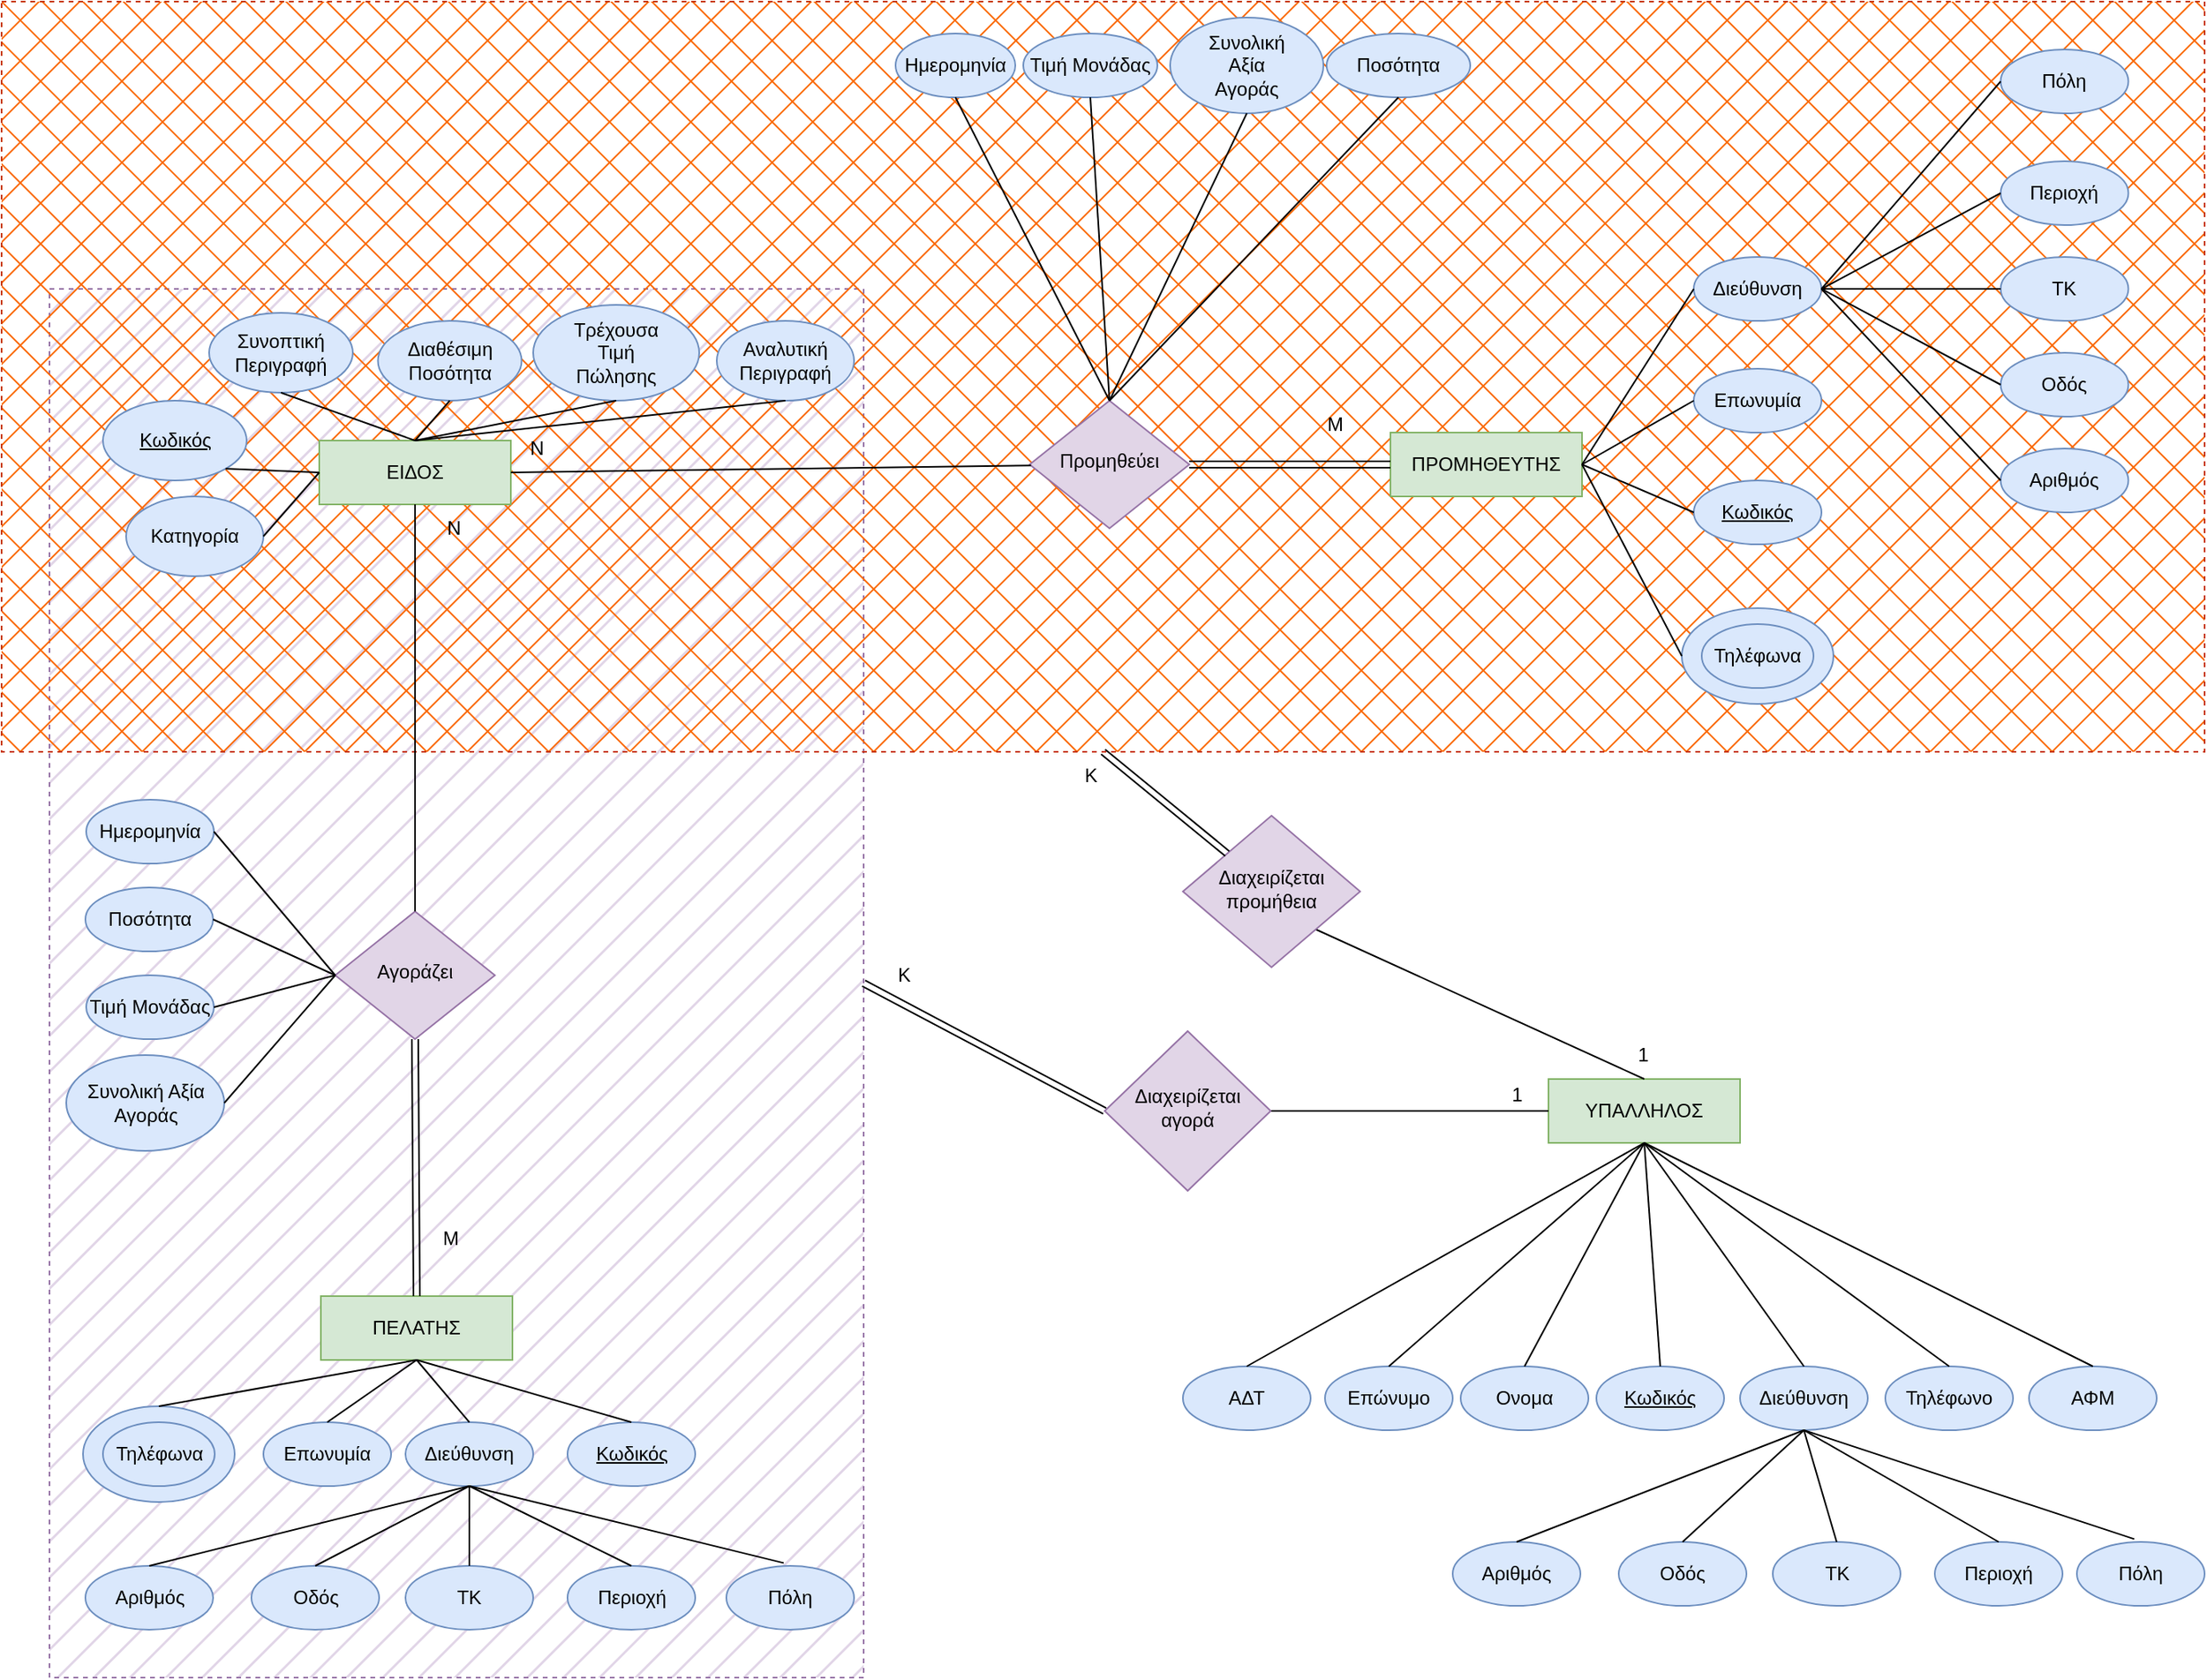 <mxfile version="20.7.4" type="github">
  <diagram id="C5RBs43oDa-KdzZeNtuy" name="Page-1">
    <mxGraphModel dx="2098" dy="2059" grid="1" gridSize="10" guides="1" tooltips="1" connect="1" arrows="1" fold="1" page="1" pageScale="1" pageWidth="827" pageHeight="1169" math="0" shadow="0">
      <root>
        <mxCell id="WIyWlLk6GJQsqaUBKTNV-0" />
        <mxCell id="WIyWlLk6GJQsqaUBKTNV-1" parent="WIyWlLk6GJQsqaUBKTNV-0" />
        <mxCell id="r_JtfPT0x_Oz8yLnyJCr-7" value="" style="rounded=0;whiteSpace=wrap;html=1;dashed=1;fillStyle=hatch;fillColor=#e1d5e7;strokeColor=#9673a6;" vertex="1" parent="WIyWlLk6GJQsqaUBKTNV-1">
          <mxGeometry x="-300" y="-90" width="510" height="870" as="geometry" />
        </mxCell>
        <mxCell id="r_JtfPT0x_Oz8yLnyJCr-0" value="" style="rounded=0;whiteSpace=wrap;html=1;dashed=1;fillColor=#fa6800;strokeColor=#C73500;fillStyle=cross-hatch;fontColor=#000000;" vertex="1" parent="WIyWlLk6GJQsqaUBKTNV-1">
          <mxGeometry x="-330" y="-270" width="1380" height="470" as="geometry" />
        </mxCell>
        <mxCell id="WIyWlLk6GJQsqaUBKTNV-3" value="ΕΙΔΟΣ" style="rounded=0;whiteSpace=wrap;html=1;fontSize=12;glass=0;strokeWidth=1;shadow=0;fillColor=#d5e8d4;strokeColor=#82b366;" parent="WIyWlLk6GJQsqaUBKTNV-1" vertex="1">
          <mxGeometry x="-131" y="5" width="120" height="40" as="geometry" />
        </mxCell>
        <mxCell id="EW7ZDSgedZpqApuQQV04-0" value="&lt;div&gt;ΠΡΟΜΗΘΕΥΤΗΣ&lt;/div&gt;" style="rounded=0;whiteSpace=wrap;html=1;fontSize=12;glass=0;strokeWidth=1;shadow=0;fillColor=#d5e8d4;strokeColor=#82b366;" parent="WIyWlLk6GJQsqaUBKTNV-1" vertex="1">
          <mxGeometry x="540" width="120" height="40" as="geometry" />
        </mxCell>
        <mxCell id="EW7ZDSgedZpqApuQQV04-1" value="&lt;div&gt;ΠΕΛΑΤΗΣ&lt;/div&gt;" style="rounded=0;whiteSpace=wrap;html=1;fontSize=12;glass=0;strokeWidth=1;shadow=0;fillColor=#d5e8d4;strokeColor=#82b366;" parent="WIyWlLk6GJQsqaUBKTNV-1" vertex="1">
          <mxGeometry x="-130" y="541" width="120" height="40" as="geometry" />
        </mxCell>
        <mxCell id="EW7ZDSgedZpqApuQQV04-2" value="&lt;div&gt;ΥΠΑΛΛΗΛΟΣ&lt;/div&gt;" style="rounded=0;whiteSpace=wrap;html=1;fontSize=12;glass=0;strokeWidth=1;shadow=0;fillColor=#d5e8d4;strokeColor=#82b366;" parent="WIyWlLk6GJQsqaUBKTNV-1" vertex="1">
          <mxGeometry x="639" y="405" width="120" height="40" as="geometry" />
        </mxCell>
        <mxCell id="EW7ZDSgedZpqApuQQV04-3" value="Προμηθεύει" style="rhombus;whiteSpace=wrap;html=1;shadow=0;fontFamily=Helvetica;fontSize=12;align=center;strokeWidth=1;spacing=6;spacingTop=-4;fillColor=#e1d5e7;strokeColor=#9673a6;" parent="WIyWlLk6GJQsqaUBKTNV-1" vertex="1">
          <mxGeometry x="314" y="-20" width="100" height="80" as="geometry" />
        </mxCell>
        <mxCell id="EW7ZDSgedZpqApuQQV04-4" value="" style="endArrow=none;html=1;rounded=0;exitX=1;exitY=0.5;exitDx=0;exitDy=0;" parent="WIyWlLk6GJQsqaUBKTNV-1" source="WIyWlLk6GJQsqaUBKTNV-3" target="EW7ZDSgedZpqApuQQV04-3" edge="1">
          <mxGeometry width="50" height="50" relative="1" as="geometry">
            <mxPoint x="384" y="300" as="sourcePoint" />
            <mxPoint x="434" y="250" as="targetPoint" />
          </mxGeometry>
        </mxCell>
        <mxCell id="EW7ZDSgedZpqApuQQV04-5" value="" style="endArrow=none;html=1;rounded=0;exitX=1;exitY=0.5;exitDx=0;exitDy=0;entryX=0;entryY=0.5;entryDx=0;entryDy=0;shape=link;" parent="WIyWlLk6GJQsqaUBKTNV-1" source="EW7ZDSgedZpqApuQQV04-3" target="EW7ZDSgedZpqApuQQV04-0" edge="1">
          <mxGeometry width="50" height="50" relative="1" as="geometry">
            <mxPoint x="464" y="19.5" as="sourcePoint" />
            <mxPoint x="554" y="19.5" as="targetPoint" />
          </mxGeometry>
        </mxCell>
        <mxCell id="EW7ZDSgedZpqApuQQV04-6" value="&lt;div&gt;Διαθέσιμη &lt;br&gt;&lt;/div&gt;&lt;div&gt;Ποσότητα&lt;/div&gt;" style="ellipse;whiteSpace=wrap;html=1;fillColor=#dae8fc;strokeColor=#6c8ebf;" parent="WIyWlLk6GJQsqaUBKTNV-1" vertex="1">
          <mxGeometry x="-94.25" y="-70" width="90" height="50" as="geometry" />
        </mxCell>
        <mxCell id="EW7ZDSgedZpqApuQQV04-7" value="&lt;div&gt;Αναλυτική&lt;/div&gt;&lt;div&gt;Περιγραφή&lt;/div&gt;" style="ellipse;whiteSpace=wrap;html=1;fillColor=#dae8fc;strokeColor=#6c8ebf;" parent="WIyWlLk6GJQsqaUBKTNV-1" vertex="1">
          <mxGeometry x="118" y="-70" width="86" height="50" as="geometry" />
        </mxCell>
        <mxCell id="EW7ZDSgedZpqApuQQV04-8" value="&lt;div&gt;Συνοπτική&lt;/div&gt;&lt;div&gt;Περιγραφή&lt;/div&gt;" style="ellipse;whiteSpace=wrap;html=1;fillColor=#dae8fc;strokeColor=#6c8ebf;" parent="WIyWlLk6GJQsqaUBKTNV-1" vertex="1">
          <mxGeometry x="-200" y="-75" width="90" height="50" as="geometry" />
        </mxCell>
        <mxCell id="EW7ZDSgedZpqApuQQV04-9" value="&lt;u&gt;Κωδικός&lt;/u&gt;" style="ellipse;whiteSpace=wrap;html=1;fillColor=#dae8fc;strokeColor=#6c8ebf;" parent="WIyWlLk6GJQsqaUBKTNV-1" vertex="1">
          <mxGeometry x="-266.5" y="-20" width="90" height="50" as="geometry" />
        </mxCell>
        <mxCell id="EW7ZDSgedZpqApuQQV04-10" value="&lt;div&gt;Κατηγορία&lt;/div&gt;" style="ellipse;whiteSpace=wrap;html=1;fillColor=#dae8fc;strokeColor=#6c8ebf;" parent="WIyWlLk6GJQsqaUBKTNV-1" vertex="1">
          <mxGeometry x="-252" y="40" width="86" height="50" as="geometry" />
        </mxCell>
        <mxCell id="EW7ZDSgedZpqApuQQV04-11" value="&lt;div&gt;Τρέχουσα&lt;/div&gt;&lt;div&gt;Τιμή&lt;/div&gt;&lt;div&gt;Πώλησης&lt;/div&gt;" style="ellipse;whiteSpace=wrap;html=1;fillColor=#dae8fc;strokeColor=#6c8ebf;" parent="WIyWlLk6GJQsqaUBKTNV-1" vertex="1">
          <mxGeometry x="3" y="-80" width="104" height="60" as="geometry" />
        </mxCell>
        <mxCell id="EW7ZDSgedZpqApuQQV04-13" value="" style="endArrow=none;html=1;rounded=0;exitX=1;exitY=0.5;exitDx=0;exitDy=0;entryX=0;entryY=0.5;entryDx=0;entryDy=0;" parent="WIyWlLk6GJQsqaUBKTNV-1" source="EW7ZDSgedZpqApuQQV04-10" target="WIyWlLk6GJQsqaUBKTNV-3" edge="1">
          <mxGeometry width="50" height="50" relative="1" as="geometry">
            <mxPoint x="25" y="145" as="sourcePoint" />
            <mxPoint x="75" y="95" as="targetPoint" />
          </mxGeometry>
        </mxCell>
        <mxCell id="EW7ZDSgedZpqApuQQV04-14" value="" style="endArrow=none;html=1;rounded=0;exitX=1;exitY=1;exitDx=0;exitDy=0;entryX=0;entryY=0.5;entryDx=0;entryDy=0;" parent="WIyWlLk6GJQsqaUBKTNV-1" source="EW7ZDSgedZpqApuQQV04-9" target="WIyWlLk6GJQsqaUBKTNV-3" edge="1">
          <mxGeometry width="50" height="50" relative="1" as="geometry">
            <mxPoint x="-222" y="145" as="sourcePoint" />
            <mxPoint x="-121" y="35" as="targetPoint" />
          </mxGeometry>
        </mxCell>
        <mxCell id="EW7ZDSgedZpqApuQQV04-15" value="" style="endArrow=none;html=1;rounded=0;exitX=0.5;exitY=1;exitDx=0;exitDy=0;entryX=0.5;entryY=0;entryDx=0;entryDy=0;" parent="WIyWlLk6GJQsqaUBKTNV-1" source="EW7ZDSgedZpqApuQQV04-8" target="WIyWlLk6GJQsqaUBKTNV-3" edge="1">
          <mxGeometry width="50" height="50" relative="1" as="geometry">
            <mxPoint x="-236.53" y="92.15" as="sourcePoint" />
            <mxPoint x="-135" y="25" as="targetPoint" />
          </mxGeometry>
        </mxCell>
        <mxCell id="EW7ZDSgedZpqApuQQV04-16" value="" style="endArrow=none;html=1;rounded=0;exitX=0.5;exitY=1;exitDx=0;exitDy=0;entryX=0.5;entryY=0;entryDx=0;entryDy=0;" parent="WIyWlLk6GJQsqaUBKTNV-1" source="EW7ZDSgedZpqApuQQV04-6" target="WIyWlLk6GJQsqaUBKTNV-3" edge="1">
          <mxGeometry width="50" height="50" relative="1" as="geometry">
            <mxPoint x="-226.53" y="102.15" as="sourcePoint" />
            <mxPoint x="-111" y="45" as="targetPoint" />
          </mxGeometry>
        </mxCell>
        <mxCell id="EW7ZDSgedZpqApuQQV04-17" value="" style="endArrow=none;html=1;rounded=0;exitX=0.5;exitY=1;exitDx=0;exitDy=0;entryX=0.5;entryY=0;entryDx=0;entryDy=0;" parent="WIyWlLk6GJQsqaUBKTNV-1" source="EW7ZDSgedZpqApuQQV04-11" target="WIyWlLk6GJQsqaUBKTNV-3" edge="1">
          <mxGeometry width="50" height="50" relative="1" as="geometry">
            <mxPoint x="-255" y="-80" as="sourcePoint" />
            <mxPoint x="-125" y="25" as="targetPoint" />
          </mxGeometry>
        </mxCell>
        <mxCell id="EW7ZDSgedZpqApuQQV04-20" value="" style="endArrow=none;html=1;rounded=0;exitX=0.5;exitY=1;exitDx=0;exitDy=0;entryX=0.5;entryY=0;entryDx=0;entryDy=0;" parent="WIyWlLk6GJQsqaUBKTNV-1" source="EW7ZDSgedZpqApuQQV04-7" target="WIyWlLk6GJQsqaUBKTNV-3" edge="1">
          <mxGeometry width="50" height="50" relative="1" as="geometry">
            <mxPoint x="-277.0" y="-235" as="sourcePoint" />
            <mxPoint x="-140.0" y="-55" as="targetPoint" />
          </mxGeometry>
        </mxCell>
        <mxCell id="EW7ZDSgedZpqApuQQV04-21" value="Ν" style="text;html=1;align=center;verticalAlign=middle;resizable=0;points=[];autosize=1;strokeColor=none;fillColor=none;" parent="WIyWlLk6GJQsqaUBKTNV-1" vertex="1">
          <mxGeometry x="-10" y="-5" width="30" height="30" as="geometry" />
        </mxCell>
        <mxCell id="EW7ZDSgedZpqApuQQV04-22" value="Μ" style="text;html=1;align=center;verticalAlign=middle;resizable=0;points=[];autosize=1;strokeColor=none;fillColor=none;" parent="WIyWlLk6GJQsqaUBKTNV-1" vertex="1">
          <mxGeometry x="490" y="-20" width="30" height="30" as="geometry" />
        </mxCell>
        <mxCell id="EW7ZDSgedZpqApuQQV04-23" value="Ημερομηνία" style="ellipse;whiteSpace=wrap;html=1;fillColor=#dae8fc;strokeColor=#6c8ebf;" parent="WIyWlLk6GJQsqaUBKTNV-1" vertex="1">
          <mxGeometry x="230" y="-250" width="75" height="40" as="geometry" />
        </mxCell>
        <mxCell id="EW7ZDSgedZpqApuQQV04-24" value="Τιμή Μονάδας" style="ellipse;whiteSpace=wrap;html=1;fillColor=#dae8fc;strokeColor=#6c8ebf;" parent="WIyWlLk6GJQsqaUBKTNV-1" vertex="1">
          <mxGeometry x="310" y="-250" width="84" height="40" as="geometry" />
        </mxCell>
        <mxCell id="EW7ZDSgedZpqApuQQV04-25" value="&lt;div&gt;Συνολική&lt;/div&gt;&lt;div&gt;Αξία&lt;/div&gt;&lt;div&gt;Αγοράς&lt;/div&gt;" style="ellipse;whiteSpace=wrap;html=1;fillColor=#dae8fc;strokeColor=#6c8ebf;" parent="WIyWlLk6GJQsqaUBKTNV-1" vertex="1">
          <mxGeometry x="402" y="-260" width="96" height="60" as="geometry" />
        </mxCell>
        <mxCell id="EW7ZDSgedZpqApuQQV04-26" value="&lt;div&gt;Ποσότητα&lt;/div&gt;" style="ellipse;whiteSpace=wrap;html=1;fillColor=#dae8fc;strokeColor=#6c8ebf;" parent="WIyWlLk6GJQsqaUBKTNV-1" vertex="1">
          <mxGeometry x="500" y="-250" width="90" height="40" as="geometry" />
        </mxCell>
        <mxCell id="EW7ZDSgedZpqApuQQV04-29" value="" style="endArrow=none;html=1;rounded=0;exitX=0.5;exitY=1;exitDx=0;exitDy=0;entryX=0.5;entryY=0;entryDx=0;entryDy=0;" parent="WIyWlLk6GJQsqaUBKTNV-1" source="EW7ZDSgedZpqApuQQV04-24" target="EW7ZDSgedZpqApuQQV04-3" edge="1">
          <mxGeometry width="50" height="50" relative="1" as="geometry">
            <mxPoint x="290" y="80" as="sourcePoint" />
            <mxPoint x="340" y="30" as="targetPoint" />
          </mxGeometry>
        </mxCell>
        <mxCell id="EW7ZDSgedZpqApuQQV04-31" value="" style="endArrow=none;html=1;rounded=0;exitX=0.5;exitY=1;exitDx=0;exitDy=0;entryX=0.5;entryY=0;entryDx=0;entryDy=0;" parent="WIyWlLk6GJQsqaUBKTNV-1" source="EW7ZDSgedZpqApuQQV04-23" target="EW7ZDSgedZpqApuQQV04-3" edge="1">
          <mxGeometry width="50" height="50" relative="1" as="geometry">
            <mxPoint x="290" y="80" as="sourcePoint" />
            <mxPoint x="340" y="30" as="targetPoint" />
          </mxGeometry>
        </mxCell>
        <mxCell id="EW7ZDSgedZpqApuQQV04-32" value="" style="endArrow=none;html=1;rounded=0;exitX=0.5;exitY=1;exitDx=0;exitDy=0;entryX=0.5;entryY=0;entryDx=0;entryDy=0;" parent="WIyWlLk6GJQsqaUBKTNV-1" source="EW7ZDSgedZpqApuQQV04-26" target="EW7ZDSgedZpqApuQQV04-3" edge="1">
          <mxGeometry width="50" height="50" relative="1" as="geometry">
            <mxPoint x="290" y="80" as="sourcePoint" />
            <mxPoint x="340" y="30" as="targetPoint" />
          </mxGeometry>
        </mxCell>
        <mxCell id="EW7ZDSgedZpqApuQQV04-33" value="" style="endArrow=none;html=1;rounded=0;exitX=0.5;exitY=1;exitDx=0;exitDy=0;entryX=0.5;entryY=0;entryDx=0;entryDy=0;" parent="WIyWlLk6GJQsqaUBKTNV-1" source="EW7ZDSgedZpqApuQQV04-25" target="EW7ZDSgedZpqApuQQV04-3" edge="1">
          <mxGeometry width="50" height="50" relative="1" as="geometry">
            <mxPoint x="290" y="80" as="sourcePoint" />
            <mxPoint x="340" y="30" as="targetPoint" />
          </mxGeometry>
        </mxCell>
        <mxCell id="EW7ZDSgedZpqApuQQV04-38" value="Διεύθυνση" style="ellipse;whiteSpace=wrap;html=1;fillColor=#dae8fc;strokeColor=#6c8ebf;" parent="WIyWlLk6GJQsqaUBKTNV-1" vertex="1">
          <mxGeometry x="730" y="-110" width="80" height="40" as="geometry" />
        </mxCell>
        <mxCell id="EW7ZDSgedZpqApuQQV04-39" value="Επωνυμία" style="ellipse;whiteSpace=wrap;html=1;fillColor=#dae8fc;strokeColor=#6c8ebf;" parent="WIyWlLk6GJQsqaUBKTNV-1" vertex="1">
          <mxGeometry x="730" y="-40" width="80" height="40" as="geometry" />
        </mxCell>
        <mxCell id="EW7ZDSgedZpqApuQQV04-40" value="&lt;u&gt;Κωδικός&lt;/u&gt;" style="ellipse;whiteSpace=wrap;html=1;fillColor=#dae8fc;strokeColor=#6c8ebf;" parent="WIyWlLk6GJQsqaUBKTNV-1" vertex="1">
          <mxGeometry x="730" y="30" width="80" height="40" as="geometry" />
        </mxCell>
        <mxCell id="EW7ZDSgedZpqApuQQV04-43" value="" style="ellipse;whiteSpace=wrap;html=1;fillColor=#dae8fc;strokeColor=#6c8ebf;" parent="WIyWlLk6GJQsqaUBKTNV-1" vertex="1">
          <mxGeometry x="722.5" y="110" width="95" height="60" as="geometry" />
        </mxCell>
        <mxCell id="EW7ZDSgedZpqApuQQV04-44" value="Τηλέφωνα" style="ellipse;whiteSpace=wrap;html=1;fillColor=#dae8fc;strokeColor=#6c8ebf;" parent="WIyWlLk6GJQsqaUBKTNV-1" vertex="1">
          <mxGeometry x="735" y="120" width="70" height="40" as="geometry" />
        </mxCell>
        <mxCell id="EW7ZDSgedZpqApuQQV04-45" value="" style="endArrow=none;html=1;rounded=0;exitX=1;exitY=0.5;exitDx=0;exitDy=0;entryX=0;entryY=0.5;entryDx=0;entryDy=0;" parent="WIyWlLk6GJQsqaUBKTNV-1" source="EW7ZDSgedZpqApuQQV04-0" target="EW7ZDSgedZpqApuQQV04-38" edge="1">
          <mxGeometry width="50" height="50" relative="1" as="geometry">
            <mxPoint x="450" y="60" as="sourcePoint" />
            <mxPoint x="500" y="10" as="targetPoint" />
          </mxGeometry>
        </mxCell>
        <mxCell id="EW7ZDSgedZpqApuQQV04-46" value="" style="endArrow=none;html=1;rounded=0;entryX=0;entryY=0.5;entryDx=0;entryDy=0;exitX=1;exitY=0.5;exitDx=0;exitDy=0;" parent="WIyWlLk6GJQsqaUBKTNV-1" source="EW7ZDSgedZpqApuQQV04-0" target="EW7ZDSgedZpqApuQQV04-39" edge="1">
          <mxGeometry width="50" height="50" relative="1" as="geometry">
            <mxPoint x="450" y="60" as="sourcePoint" />
            <mxPoint x="500" y="10" as="targetPoint" />
          </mxGeometry>
        </mxCell>
        <mxCell id="EW7ZDSgedZpqApuQQV04-47" value="" style="endArrow=none;html=1;rounded=0;exitX=0;exitY=0.5;exitDx=0;exitDy=0;entryX=1;entryY=0.5;entryDx=0;entryDy=0;" parent="WIyWlLk6GJQsqaUBKTNV-1" source="EW7ZDSgedZpqApuQQV04-40" target="EW7ZDSgedZpqApuQQV04-0" edge="1">
          <mxGeometry width="50" height="50" relative="1" as="geometry">
            <mxPoint x="450" y="60" as="sourcePoint" />
            <mxPoint x="500" y="10" as="targetPoint" />
          </mxGeometry>
        </mxCell>
        <mxCell id="EW7ZDSgedZpqApuQQV04-48" value="" style="endArrow=none;html=1;rounded=0;exitX=0;exitY=0.5;exitDx=0;exitDy=0;entryX=1;entryY=0.5;entryDx=0;entryDy=0;" parent="WIyWlLk6GJQsqaUBKTNV-1" source="EW7ZDSgedZpqApuQQV04-43" target="EW7ZDSgedZpqApuQQV04-0" edge="1">
          <mxGeometry width="50" height="50" relative="1" as="geometry">
            <mxPoint x="450" y="60" as="sourcePoint" />
            <mxPoint x="500" y="10" as="targetPoint" />
          </mxGeometry>
        </mxCell>
        <mxCell id="EW7ZDSgedZpqApuQQV04-49" value="&lt;div&gt;Αγοράζει&lt;/div&gt;" style="rhombus;whiteSpace=wrap;html=1;shadow=0;fontFamily=Helvetica;fontSize=12;align=center;strokeWidth=1;spacing=6;spacingTop=-4;fillColor=#e1d5e7;strokeColor=#9673a6;" parent="WIyWlLk6GJQsqaUBKTNV-1" vertex="1">
          <mxGeometry x="-121" y="300" width="100" height="80" as="geometry" />
        </mxCell>
        <mxCell id="EW7ZDSgedZpqApuQQV04-50" value="" style="endArrow=none;html=1;rounded=0;entryX=0.5;entryY=1;entryDx=0;entryDy=0;exitX=0.5;exitY=0;exitDx=0;exitDy=0;" parent="WIyWlLk6GJQsqaUBKTNV-1" source="EW7ZDSgedZpqApuQQV04-49" target="WIyWlLk6GJQsqaUBKTNV-3" edge="1">
          <mxGeometry width="50" height="50" relative="1" as="geometry">
            <mxPoint x="267.5" y="350" as="sourcePoint" />
            <mxPoint x="317.5" y="300" as="targetPoint" />
          </mxGeometry>
        </mxCell>
        <mxCell id="EW7ZDSgedZpqApuQQV04-51" value="" style="endArrow=none;html=1;rounded=0;exitX=0.5;exitY=0;exitDx=0;exitDy=0;entryX=0.5;entryY=1;entryDx=0;entryDy=0;shape=link;" parent="WIyWlLk6GJQsqaUBKTNV-1" source="EW7ZDSgedZpqApuQQV04-1" target="EW7ZDSgedZpqApuQQV04-49" edge="1">
          <mxGeometry width="50" height="50" relative="1" as="geometry">
            <mxPoint x="-73.25" y="510" as="sourcePoint" />
            <mxPoint x="215.5" y="320" as="targetPoint" />
          </mxGeometry>
        </mxCell>
        <mxCell id="EW7ZDSgedZpqApuQQV04-52" value="Ημερομηνία" style="ellipse;whiteSpace=wrap;html=1;fillColor=#dae8fc;strokeColor=#6c8ebf;" parent="WIyWlLk6GJQsqaUBKTNV-1" vertex="1">
          <mxGeometry x="-277" y="230" width="80" height="40" as="geometry" />
        </mxCell>
        <mxCell id="EW7ZDSgedZpqApuQQV04-53" value="Ποσότητα" style="ellipse;whiteSpace=wrap;html=1;fillColor=#dae8fc;strokeColor=#6c8ebf;" parent="WIyWlLk6GJQsqaUBKTNV-1" vertex="1">
          <mxGeometry x="-277.5" y="285" width="80" height="40" as="geometry" />
        </mxCell>
        <mxCell id="EW7ZDSgedZpqApuQQV04-54" value="Τιμή Μονάδας" style="ellipse;whiteSpace=wrap;html=1;fillColor=#dae8fc;strokeColor=#6c8ebf;" parent="WIyWlLk6GJQsqaUBKTNV-1" vertex="1">
          <mxGeometry x="-277" y="340" width="80" height="40" as="geometry" />
        </mxCell>
        <mxCell id="EW7ZDSgedZpqApuQQV04-56" value="Συνολική Αξία Αγοράς" style="ellipse;whiteSpace=wrap;html=1;fillColor=#dae8fc;strokeColor=#6c8ebf;" parent="WIyWlLk6GJQsqaUBKTNV-1" vertex="1">
          <mxGeometry x="-289.5" y="390" width="99" height="60" as="geometry" />
        </mxCell>
        <mxCell id="EW7ZDSgedZpqApuQQV04-57" value="" style="endArrow=none;html=1;rounded=0;exitX=0;exitY=0.5;exitDx=0;exitDy=0;entryX=1;entryY=0.5;entryDx=0;entryDy=0;" parent="WIyWlLk6GJQsqaUBKTNV-1" source="EW7ZDSgedZpqApuQQV04-49" target="EW7ZDSgedZpqApuQQV04-52" edge="1">
          <mxGeometry width="50" height="50" relative="1" as="geometry">
            <mxPoint x="-442.5" y="370" as="sourcePoint" />
            <mxPoint x="-602.5" y="360" as="targetPoint" />
          </mxGeometry>
        </mxCell>
        <mxCell id="EW7ZDSgedZpqApuQQV04-58" value="" style="endArrow=none;html=1;rounded=0;entryX=1;entryY=0.5;entryDx=0;entryDy=0;exitX=0;exitY=0.5;exitDx=0;exitDy=0;" parent="WIyWlLk6GJQsqaUBKTNV-1" source="EW7ZDSgedZpqApuQQV04-49" target="EW7ZDSgedZpqApuQQV04-53" edge="1">
          <mxGeometry width="50" height="50" relative="1" as="geometry">
            <mxPoint x="-442.5" y="370" as="sourcePoint" />
            <mxPoint x="-602.5" y="360" as="targetPoint" />
          </mxGeometry>
        </mxCell>
        <mxCell id="EW7ZDSgedZpqApuQQV04-59" value="" style="endArrow=none;html=1;rounded=0;exitX=1;exitY=0.5;exitDx=0;exitDy=0;entryX=0;entryY=0.5;entryDx=0;entryDy=0;" parent="WIyWlLk6GJQsqaUBKTNV-1" source="EW7ZDSgedZpqApuQQV04-54" target="EW7ZDSgedZpqApuQQV04-49" edge="1">
          <mxGeometry width="50" height="50" relative="1" as="geometry">
            <mxPoint x="-652.5" y="410" as="sourcePoint" />
            <mxPoint x="-442.5" y="370" as="targetPoint" />
          </mxGeometry>
        </mxCell>
        <mxCell id="EW7ZDSgedZpqApuQQV04-60" value="" style="endArrow=none;html=1;rounded=0;exitX=1;exitY=0.5;exitDx=0;exitDy=0;entryX=0;entryY=0.5;entryDx=0;entryDy=0;" parent="WIyWlLk6GJQsqaUBKTNV-1" source="EW7ZDSgedZpqApuQQV04-56" target="EW7ZDSgedZpqApuQQV04-49" edge="1">
          <mxGeometry width="50" height="50" relative="1" as="geometry">
            <mxPoint x="-380.0" y="490" as="sourcePoint" />
            <mxPoint x="-442.5" y="370" as="targetPoint" />
          </mxGeometry>
        </mxCell>
        <mxCell id="EW7ZDSgedZpqApuQQV04-63" value="Ν" style="text;html=1;align=center;verticalAlign=middle;resizable=0;points=[];autosize=1;strokeColor=none;fillColor=none;" parent="WIyWlLk6GJQsqaUBKTNV-1" vertex="1">
          <mxGeometry x="-62" y="45" width="30" height="30" as="geometry" />
        </mxCell>
        <mxCell id="EW7ZDSgedZpqApuQQV04-64" value="Μ" style="text;html=1;align=center;verticalAlign=middle;resizable=0;points=[];autosize=1;strokeColor=none;fillColor=none;" parent="WIyWlLk6GJQsqaUBKTNV-1" vertex="1">
          <mxGeometry x="-64.25" y="490" width="30" height="30" as="geometry" />
        </mxCell>
        <mxCell id="UILEuSNSZ4yGdlzWPseG-9" value="&lt;div&gt;Πόλη&lt;/div&gt;" style="ellipse;whiteSpace=wrap;html=1;fillColor=#dae8fc;strokeColor=#6c8ebf;" parent="WIyWlLk6GJQsqaUBKTNV-1" vertex="1">
          <mxGeometry x="922.25" y="-240" width="80" height="40" as="geometry" />
        </mxCell>
        <mxCell id="UILEuSNSZ4yGdlzWPseG-10" value="Περιοχή" style="ellipse;whiteSpace=wrap;html=1;fillColor=#dae8fc;strokeColor=#6c8ebf;" parent="WIyWlLk6GJQsqaUBKTNV-1" vertex="1">
          <mxGeometry x="922.25" y="-170" width="80" height="40" as="geometry" />
        </mxCell>
        <mxCell id="UILEuSNSZ4yGdlzWPseG-11" value="ΤΚ" style="ellipse;whiteSpace=wrap;html=1;fillColor=#dae8fc;strokeColor=#6c8ebf;" parent="WIyWlLk6GJQsqaUBKTNV-1" vertex="1">
          <mxGeometry x="922.25" y="-110" width="80" height="40" as="geometry" />
        </mxCell>
        <mxCell id="UILEuSNSZ4yGdlzWPseG-12" value="Οδός" style="ellipse;whiteSpace=wrap;html=1;fillColor=#dae8fc;strokeColor=#6c8ebf;" parent="WIyWlLk6GJQsqaUBKTNV-1" vertex="1">
          <mxGeometry x="922.25" y="-50" width="80" height="40" as="geometry" />
        </mxCell>
        <mxCell id="UILEuSNSZ4yGdlzWPseG-13" value="Αριθμός" style="ellipse;whiteSpace=wrap;html=1;fillColor=#dae8fc;strokeColor=#6c8ebf;" parent="WIyWlLk6GJQsqaUBKTNV-1" vertex="1">
          <mxGeometry x="922.25" y="10" width="80" height="40" as="geometry" />
        </mxCell>
        <mxCell id="UILEuSNSZ4yGdlzWPseG-14" value="" style="endArrow=none;html=1;rounded=0;exitX=1;exitY=0.5;exitDx=0;exitDy=0;entryX=0;entryY=0.5;entryDx=0;entryDy=0;" parent="WIyWlLk6GJQsqaUBKTNV-1" source="EW7ZDSgedZpqApuQQV04-38" target="UILEuSNSZ4yGdlzWPseG-9" edge="1">
          <mxGeometry width="50" height="50" relative="1" as="geometry">
            <mxPoint x="817.5" y="-80.0" as="sourcePoint" />
            <mxPoint x="887.5" y="-190" as="targetPoint" />
          </mxGeometry>
        </mxCell>
        <mxCell id="UILEuSNSZ4yGdlzWPseG-15" value="" style="endArrow=none;html=1;rounded=0;exitX=1;exitY=0.5;exitDx=0;exitDy=0;entryX=0;entryY=0.5;entryDx=0;entryDy=0;" parent="WIyWlLk6GJQsqaUBKTNV-1" source="EW7ZDSgedZpqApuQQV04-38" target="UILEuSNSZ4yGdlzWPseG-10" edge="1">
          <mxGeometry width="50" height="50" relative="1" as="geometry">
            <mxPoint x="820" y="-80" as="sourcePoint" />
            <mxPoint x="890" y="-180" as="targetPoint" />
          </mxGeometry>
        </mxCell>
        <mxCell id="UILEuSNSZ4yGdlzWPseG-16" value="" style="endArrow=none;html=1;rounded=0;exitX=1;exitY=0.5;exitDx=0;exitDy=0;entryX=0;entryY=0.5;entryDx=0;entryDy=0;" parent="WIyWlLk6GJQsqaUBKTNV-1" source="EW7ZDSgedZpqApuQQV04-38" target="UILEuSNSZ4yGdlzWPseG-11" edge="1">
          <mxGeometry width="50" height="50" relative="1" as="geometry">
            <mxPoint x="830" y="-70" as="sourcePoint" />
            <mxPoint x="900" y="-170" as="targetPoint" />
          </mxGeometry>
        </mxCell>
        <mxCell id="UILEuSNSZ4yGdlzWPseG-17" value="" style="endArrow=none;html=1;rounded=0;exitX=1;exitY=0.5;exitDx=0;exitDy=0;entryX=0;entryY=0.5;entryDx=0;entryDy=0;" parent="WIyWlLk6GJQsqaUBKTNV-1" source="EW7ZDSgedZpqApuQQV04-38" target="UILEuSNSZ4yGdlzWPseG-12" edge="1">
          <mxGeometry width="50" height="50" relative="1" as="geometry">
            <mxPoint x="840" y="-60" as="sourcePoint" />
            <mxPoint x="910" y="-160" as="targetPoint" />
          </mxGeometry>
        </mxCell>
        <mxCell id="UILEuSNSZ4yGdlzWPseG-18" value="" style="endArrow=none;html=1;rounded=0;exitX=1;exitY=0.5;exitDx=0;exitDy=0;entryX=0;entryY=0.5;entryDx=0;entryDy=0;" parent="WIyWlLk6GJQsqaUBKTNV-1" source="EW7ZDSgedZpqApuQQV04-38" target="UILEuSNSZ4yGdlzWPseG-13" edge="1">
          <mxGeometry width="50" height="50" relative="1" as="geometry">
            <mxPoint x="850" y="-50" as="sourcePoint" />
            <mxPoint x="920" y="-150" as="targetPoint" />
          </mxGeometry>
        </mxCell>
        <mxCell id="UILEuSNSZ4yGdlzWPseG-19" value="Διεύθυνση" style="ellipse;whiteSpace=wrap;html=1;fillColor=#dae8fc;strokeColor=#6c8ebf;" parent="WIyWlLk6GJQsqaUBKTNV-1" vertex="1">
          <mxGeometry x="-77" y="620" width="80" height="40" as="geometry" />
        </mxCell>
        <mxCell id="UILEuSNSZ4yGdlzWPseG-20" value="Επωνυμία" style="ellipse;whiteSpace=wrap;html=1;fillColor=#dae8fc;strokeColor=#6c8ebf;" parent="WIyWlLk6GJQsqaUBKTNV-1" vertex="1">
          <mxGeometry x="-166" y="620" width="80" height="40" as="geometry" />
        </mxCell>
        <mxCell id="UILEuSNSZ4yGdlzWPseG-21" value="&lt;u&gt;Κωδικός&lt;/u&gt;" style="ellipse;whiteSpace=wrap;html=1;fillColor=#dae8fc;strokeColor=#6c8ebf;" parent="WIyWlLk6GJQsqaUBKTNV-1" vertex="1">
          <mxGeometry x="24.5" y="620" width="80" height="40" as="geometry" />
        </mxCell>
        <mxCell id="UILEuSNSZ4yGdlzWPseG-22" value="" style="ellipse;whiteSpace=wrap;html=1;fillColor=#dae8fc;strokeColor=#6c8ebf;" parent="WIyWlLk6GJQsqaUBKTNV-1" vertex="1">
          <mxGeometry x="-279" y="610" width="95" height="60" as="geometry" />
        </mxCell>
        <mxCell id="UILEuSNSZ4yGdlzWPseG-23" value="Τηλέφωνα" style="ellipse;whiteSpace=wrap;html=1;fillColor=#dae8fc;strokeColor=#6c8ebf;" parent="WIyWlLk6GJQsqaUBKTNV-1" vertex="1">
          <mxGeometry x="-266.5" y="620" width="70" height="40" as="geometry" />
        </mxCell>
        <mxCell id="UILEuSNSZ4yGdlzWPseG-24" value="" style="endArrow=none;html=1;rounded=0;exitX=0.5;exitY=1;exitDx=0;exitDy=0;entryX=0.5;entryY=0;entryDx=0;entryDy=0;" parent="WIyWlLk6GJQsqaUBKTNV-1" source="EW7ZDSgedZpqApuQQV04-1" target="UILEuSNSZ4yGdlzWPseG-19" edge="1">
          <mxGeometry width="50" height="50" relative="1" as="geometry">
            <mxPoint x="259.25" y="1030" as="sourcePoint" />
            <mxPoint x="99.25" y="1020" as="targetPoint" />
          </mxGeometry>
        </mxCell>
        <mxCell id="UILEuSNSZ4yGdlzWPseG-25" value="" style="endArrow=none;html=1;rounded=0;entryX=0.5;entryY=0;entryDx=0;entryDy=0;exitX=0.5;exitY=1;exitDx=0;exitDy=0;" parent="WIyWlLk6GJQsqaUBKTNV-1" source="EW7ZDSgedZpqApuQQV04-1" target="UILEuSNSZ4yGdlzWPseG-20" edge="1">
          <mxGeometry width="50" height="50" relative="1" as="geometry">
            <mxPoint x="-123.25" y="1030" as="sourcePoint" />
            <mxPoint x="-283.25" y="1020" as="targetPoint" />
          </mxGeometry>
        </mxCell>
        <mxCell id="UILEuSNSZ4yGdlzWPseG-26" value="" style="endArrow=none;html=1;rounded=0;exitX=0.5;exitY=0;exitDx=0;exitDy=0;entryX=0.5;entryY=1;entryDx=0;entryDy=0;" parent="WIyWlLk6GJQsqaUBKTNV-1" source="UILEuSNSZ4yGdlzWPseG-21" target="EW7ZDSgedZpqApuQQV04-1" edge="1">
          <mxGeometry width="50" height="50" relative="1" as="geometry">
            <mxPoint x="-14" y="620" as="sourcePoint" />
            <mxPoint x="-123.25" y="1030" as="targetPoint" />
          </mxGeometry>
        </mxCell>
        <mxCell id="UILEuSNSZ4yGdlzWPseG-27" value="" style="endArrow=none;html=1;rounded=0;exitX=0.5;exitY=0;exitDx=0;exitDy=0;entryX=0.5;entryY=1;entryDx=0;entryDy=0;" parent="WIyWlLk6GJQsqaUBKTNV-1" source="UILEuSNSZ4yGdlzWPseG-22" target="EW7ZDSgedZpqApuQQV04-1" edge="1">
          <mxGeometry width="50" height="50" relative="1" as="geometry">
            <mxPoint x="-333.25" y="1070" as="sourcePoint" />
            <mxPoint x="-73.25" y="670" as="targetPoint" />
          </mxGeometry>
        </mxCell>
        <mxCell id="UILEuSNSZ4yGdlzWPseG-28" value="&lt;div&gt;Πόλη&lt;/div&gt;" style="ellipse;whiteSpace=wrap;html=1;fillColor=#dae8fc;strokeColor=#6c8ebf;" parent="WIyWlLk6GJQsqaUBKTNV-1" vertex="1">
          <mxGeometry x="124" y="710" width="80" height="40" as="geometry" />
        </mxCell>
        <mxCell id="UILEuSNSZ4yGdlzWPseG-29" value="Περιοχή" style="ellipse;whiteSpace=wrap;html=1;fillColor=#dae8fc;strokeColor=#6c8ebf;" parent="WIyWlLk6GJQsqaUBKTNV-1" vertex="1">
          <mxGeometry x="24.5" y="710" width="80" height="40" as="geometry" />
        </mxCell>
        <mxCell id="UILEuSNSZ4yGdlzWPseG-30" value="ΤΚ" style="ellipse;whiteSpace=wrap;html=1;fillColor=#dae8fc;strokeColor=#6c8ebf;" parent="WIyWlLk6GJQsqaUBKTNV-1" vertex="1">
          <mxGeometry x="-77" y="710" width="80" height="40" as="geometry" />
        </mxCell>
        <mxCell id="UILEuSNSZ4yGdlzWPseG-31" value="Οδός" style="ellipse;whiteSpace=wrap;html=1;fillColor=#dae8fc;strokeColor=#6c8ebf;" parent="WIyWlLk6GJQsqaUBKTNV-1" vertex="1">
          <mxGeometry x="-173.5" y="710" width="80" height="40" as="geometry" />
        </mxCell>
        <mxCell id="UILEuSNSZ4yGdlzWPseG-32" value="Αριθμός" style="ellipse;whiteSpace=wrap;html=1;fillColor=#dae8fc;strokeColor=#6c8ebf;" parent="WIyWlLk6GJQsqaUBKTNV-1" vertex="1">
          <mxGeometry x="-277.5" y="710" width="80" height="40" as="geometry" />
        </mxCell>
        <mxCell id="UILEuSNSZ4yGdlzWPseG-33" value="" style="endArrow=none;html=1;rounded=0;exitX=0.5;exitY=1;exitDx=0;exitDy=0;entryX=0.449;entryY=-0.045;entryDx=0;entryDy=0;entryPerimeter=0;" parent="WIyWlLk6GJQsqaUBKTNV-1" source="UILEuSNSZ4yGdlzWPseG-19" target="UILEuSNSZ4yGdlzWPseG-28" edge="1">
          <mxGeometry width="50" height="50" relative="1" as="geometry">
            <mxPoint x="-50" y="830.0" as="sourcePoint" />
            <mxPoint x="20" y="720" as="targetPoint" />
          </mxGeometry>
        </mxCell>
        <mxCell id="UILEuSNSZ4yGdlzWPseG-34" value="" style="endArrow=none;html=1;rounded=0;exitX=0.5;exitY=1;exitDx=0;exitDy=0;entryX=0.5;entryY=0;entryDx=0;entryDy=0;" parent="WIyWlLk6GJQsqaUBKTNV-1" source="UILEuSNSZ4yGdlzWPseG-19" target="UILEuSNSZ4yGdlzWPseG-29" edge="1">
          <mxGeometry width="50" height="50" relative="1" as="geometry">
            <mxPoint x="-47.5" y="830" as="sourcePoint" />
            <mxPoint x="22.5" y="730" as="targetPoint" />
          </mxGeometry>
        </mxCell>
        <mxCell id="UILEuSNSZ4yGdlzWPseG-35" value="" style="endArrow=none;html=1;rounded=0;exitX=0.5;exitY=1;exitDx=0;exitDy=0;entryX=0.5;entryY=0;entryDx=0;entryDy=0;" parent="WIyWlLk6GJQsqaUBKTNV-1" source="UILEuSNSZ4yGdlzWPseG-19" target="UILEuSNSZ4yGdlzWPseG-30" edge="1">
          <mxGeometry width="50" height="50" relative="1" as="geometry">
            <mxPoint x="-37.5" y="620" as="sourcePoint" />
            <mxPoint x="32.5" y="520" as="targetPoint" />
          </mxGeometry>
        </mxCell>
        <mxCell id="UILEuSNSZ4yGdlzWPseG-36" value="" style="endArrow=none;html=1;rounded=0;exitX=0.5;exitY=1;exitDx=0;exitDy=0;entryX=0.5;entryY=0;entryDx=0;entryDy=0;" parent="WIyWlLk6GJQsqaUBKTNV-1" source="UILEuSNSZ4yGdlzWPseG-19" target="UILEuSNSZ4yGdlzWPseG-31" edge="1">
          <mxGeometry width="50" height="50" relative="1" as="geometry">
            <mxPoint x="-27.5" y="850" as="sourcePoint" />
            <mxPoint x="42.5" y="750" as="targetPoint" />
          </mxGeometry>
        </mxCell>
        <mxCell id="UILEuSNSZ4yGdlzWPseG-37" value="" style="endArrow=none;html=1;rounded=0;exitX=0.5;exitY=1;exitDx=0;exitDy=0;entryX=0.5;entryY=0;entryDx=0;entryDy=0;" parent="WIyWlLk6GJQsqaUBKTNV-1" source="UILEuSNSZ4yGdlzWPseG-19" target="UILEuSNSZ4yGdlzWPseG-32" edge="1">
          <mxGeometry width="50" height="50" relative="1" as="geometry">
            <mxPoint x="365" y="860" as="sourcePoint" />
            <mxPoint x="435" y="760" as="targetPoint" />
          </mxGeometry>
        </mxCell>
        <mxCell id="UILEuSNSZ4yGdlzWPseG-38" value="&lt;u&gt;Κωδικός&lt;/u&gt;" style="ellipse;whiteSpace=wrap;html=1;fillColor=#dae8fc;strokeColor=#6c8ebf;" parent="WIyWlLk6GJQsqaUBKTNV-1" vertex="1">
          <mxGeometry x="669" y="585" width="80" height="40" as="geometry" />
        </mxCell>
        <mxCell id="UILEuSNSZ4yGdlzWPseG-39" value="Τηλέφωνο" style="ellipse;whiteSpace=wrap;html=1;fillColor=#dae8fc;strokeColor=#6c8ebf;" parent="WIyWlLk6GJQsqaUBKTNV-1" vertex="1">
          <mxGeometry x="850" y="585" width="80" height="40" as="geometry" />
        </mxCell>
        <mxCell id="UILEuSNSZ4yGdlzWPseG-40" value="Διεύθυνση" style="ellipse;whiteSpace=wrap;html=1;fillColor=#dae8fc;strokeColor=#6c8ebf;" parent="WIyWlLk6GJQsqaUBKTNV-1" vertex="1">
          <mxGeometry x="759" y="585" width="80" height="40" as="geometry" />
        </mxCell>
        <mxCell id="UILEuSNSZ4yGdlzWPseG-41" value="" style="endArrow=none;html=1;rounded=0;exitX=0.5;exitY=1;exitDx=0;exitDy=0;entryX=0.5;entryY=0;entryDx=0;entryDy=0;" parent="WIyWlLk6GJQsqaUBKTNV-1" source="EW7ZDSgedZpqApuQQV04-2" target="UILEuSNSZ4yGdlzWPseG-40" edge="1">
          <mxGeometry width="50" height="50" relative="1" as="geometry">
            <mxPoint x="528.25" y="555" as="sourcePoint" />
            <mxPoint x="318.25" y="995" as="targetPoint" />
          </mxGeometry>
        </mxCell>
        <mxCell id="UILEuSNSZ4yGdlzWPseG-42" value="&lt;div&gt;Πόλη&lt;/div&gt;" style="ellipse;whiteSpace=wrap;html=1;fillColor=#dae8fc;strokeColor=#6c8ebf;" parent="WIyWlLk6GJQsqaUBKTNV-1" vertex="1">
          <mxGeometry x="970" y="695" width="80" height="40" as="geometry" />
        </mxCell>
        <mxCell id="UILEuSNSZ4yGdlzWPseG-43" value="Περιοχή" style="ellipse;whiteSpace=wrap;html=1;fillColor=#dae8fc;strokeColor=#6c8ebf;" parent="WIyWlLk6GJQsqaUBKTNV-1" vertex="1">
          <mxGeometry x="881" y="695" width="80" height="40" as="geometry" />
        </mxCell>
        <mxCell id="UILEuSNSZ4yGdlzWPseG-44" value="ΤΚ" style="ellipse;whiteSpace=wrap;html=1;fillColor=#dae8fc;strokeColor=#6c8ebf;" parent="WIyWlLk6GJQsqaUBKTNV-1" vertex="1">
          <mxGeometry x="779.5" y="695" width="80" height="40" as="geometry" />
        </mxCell>
        <mxCell id="UILEuSNSZ4yGdlzWPseG-45" value="Οδός" style="ellipse;whiteSpace=wrap;html=1;fillColor=#dae8fc;strokeColor=#6c8ebf;" parent="WIyWlLk6GJQsqaUBKTNV-1" vertex="1">
          <mxGeometry x="683" y="695" width="80" height="40" as="geometry" />
        </mxCell>
        <mxCell id="UILEuSNSZ4yGdlzWPseG-46" value="Αριθμός" style="ellipse;whiteSpace=wrap;html=1;fillColor=#dae8fc;strokeColor=#6c8ebf;" parent="WIyWlLk6GJQsqaUBKTNV-1" vertex="1">
          <mxGeometry x="579" y="695" width="80" height="40" as="geometry" />
        </mxCell>
        <mxCell id="UILEuSNSZ4yGdlzWPseG-47" value="" style="endArrow=none;html=1;rounded=0;exitX=0.5;exitY=1;exitDx=0;exitDy=0;entryX=0.449;entryY=-0.045;entryDx=0;entryDy=0;entryPerimeter=0;" parent="WIyWlLk6GJQsqaUBKTNV-1" source="UILEuSNSZ4yGdlzWPseG-40" target="UILEuSNSZ4yGdlzWPseG-42" edge="1">
          <mxGeometry width="50" height="50" relative="1" as="geometry">
            <mxPoint x="806.5" y="795.0" as="sourcePoint" />
            <mxPoint x="876.5" y="685" as="targetPoint" />
          </mxGeometry>
        </mxCell>
        <mxCell id="UILEuSNSZ4yGdlzWPseG-48" value="" style="endArrow=none;html=1;rounded=0;exitX=0.5;exitY=1;exitDx=0;exitDy=0;entryX=0.5;entryY=0;entryDx=0;entryDy=0;" parent="WIyWlLk6GJQsqaUBKTNV-1" source="UILEuSNSZ4yGdlzWPseG-40" target="UILEuSNSZ4yGdlzWPseG-43" edge="1">
          <mxGeometry width="50" height="50" relative="1" as="geometry">
            <mxPoint x="809" y="795" as="sourcePoint" />
            <mxPoint x="879" y="695" as="targetPoint" />
          </mxGeometry>
        </mxCell>
        <mxCell id="UILEuSNSZ4yGdlzWPseG-49" value="" style="endArrow=none;html=1;rounded=0;exitX=0.5;exitY=1;exitDx=0;exitDy=0;entryX=0.5;entryY=0;entryDx=0;entryDy=0;" parent="WIyWlLk6GJQsqaUBKTNV-1" source="UILEuSNSZ4yGdlzWPseG-40" target="UILEuSNSZ4yGdlzWPseG-44" edge="1">
          <mxGeometry width="50" height="50" relative="1" as="geometry">
            <mxPoint x="819" y="805" as="sourcePoint" />
            <mxPoint x="889" y="705" as="targetPoint" />
          </mxGeometry>
        </mxCell>
        <mxCell id="UILEuSNSZ4yGdlzWPseG-50" value="" style="endArrow=none;html=1;rounded=0;exitX=0.5;exitY=1;exitDx=0;exitDy=0;entryX=0.5;entryY=0;entryDx=0;entryDy=0;" parent="WIyWlLk6GJQsqaUBKTNV-1" source="UILEuSNSZ4yGdlzWPseG-40" target="UILEuSNSZ4yGdlzWPseG-45" edge="1">
          <mxGeometry width="50" height="50" relative="1" as="geometry">
            <mxPoint x="829" y="815" as="sourcePoint" />
            <mxPoint x="899" y="715" as="targetPoint" />
          </mxGeometry>
        </mxCell>
        <mxCell id="UILEuSNSZ4yGdlzWPseG-51" value="" style="endArrow=none;html=1;rounded=0;exitX=0.5;exitY=1;exitDx=0;exitDy=0;entryX=0.5;entryY=0;entryDx=0;entryDy=0;" parent="WIyWlLk6GJQsqaUBKTNV-1" source="UILEuSNSZ4yGdlzWPseG-40" target="UILEuSNSZ4yGdlzWPseG-46" edge="1">
          <mxGeometry width="50" height="50" relative="1" as="geometry">
            <mxPoint x="839" y="825" as="sourcePoint" />
            <mxPoint x="909" y="725" as="targetPoint" />
          </mxGeometry>
        </mxCell>
        <mxCell id="UILEuSNSZ4yGdlzWPseG-52" value="Ονομα" style="ellipse;whiteSpace=wrap;html=1;fillColor=#dae8fc;strokeColor=#6c8ebf;" parent="WIyWlLk6GJQsqaUBKTNV-1" vertex="1">
          <mxGeometry x="584" y="585" width="80" height="40" as="geometry" />
        </mxCell>
        <mxCell id="UILEuSNSZ4yGdlzWPseG-53" value="Επώνυμο" style="ellipse;whiteSpace=wrap;html=1;fillColor=#dae8fc;strokeColor=#6c8ebf;" parent="WIyWlLk6GJQsqaUBKTNV-1" vertex="1">
          <mxGeometry x="499" y="585" width="80" height="40" as="geometry" />
        </mxCell>
        <mxCell id="UILEuSNSZ4yGdlzWPseG-54" value="" style="endArrow=none;html=1;rounded=0;exitX=0.5;exitY=1;exitDx=0;exitDy=0;entryX=0.5;entryY=0;entryDx=0;entryDy=0;" parent="WIyWlLk6GJQsqaUBKTNV-1" source="EW7ZDSgedZpqApuQQV04-2" target="UILEuSNSZ4yGdlzWPseG-53" edge="1">
          <mxGeometry width="50" height="50" relative="1" as="geometry">
            <mxPoint x="719" y="465" as="sourcePoint" />
            <mxPoint x="829.5" y="595" as="targetPoint" />
          </mxGeometry>
        </mxCell>
        <mxCell id="UILEuSNSZ4yGdlzWPseG-55" value="" style="endArrow=none;html=1;rounded=0;exitX=0.5;exitY=1;exitDx=0;exitDy=0;entryX=0.5;entryY=0;entryDx=0;entryDy=0;" parent="WIyWlLk6GJQsqaUBKTNV-1" source="EW7ZDSgedZpqApuQQV04-2" target="UILEuSNSZ4yGdlzWPseG-52" edge="1">
          <mxGeometry width="50" height="50" relative="1" as="geometry">
            <mxPoint x="729" y="475" as="sourcePoint" />
            <mxPoint x="839.5" y="605" as="targetPoint" />
          </mxGeometry>
        </mxCell>
        <mxCell id="UILEuSNSZ4yGdlzWPseG-56" value="" style="endArrow=none;html=1;rounded=0;exitX=0.5;exitY=1;exitDx=0;exitDy=0;entryX=0.5;entryY=0;entryDx=0;entryDy=0;" parent="WIyWlLk6GJQsqaUBKTNV-1" source="EW7ZDSgedZpqApuQQV04-2" target="UILEuSNSZ4yGdlzWPseG-38" edge="1">
          <mxGeometry width="50" height="50" relative="1" as="geometry">
            <mxPoint x="739" y="485" as="sourcePoint" />
            <mxPoint x="849.5" y="615" as="targetPoint" />
          </mxGeometry>
        </mxCell>
        <mxCell id="UILEuSNSZ4yGdlzWPseG-57" value="" style="endArrow=none;html=1;rounded=0;exitX=0.5;exitY=1;exitDx=0;exitDy=0;entryX=0.5;entryY=0;entryDx=0;entryDy=0;" parent="WIyWlLk6GJQsqaUBKTNV-1" source="EW7ZDSgedZpqApuQQV04-2" target="UILEuSNSZ4yGdlzWPseG-39" edge="1">
          <mxGeometry width="50" height="50" relative="1" as="geometry">
            <mxPoint x="749" y="495" as="sourcePoint" />
            <mxPoint x="859.5" y="625" as="targetPoint" />
          </mxGeometry>
        </mxCell>
        <mxCell id="UILEuSNSZ4yGdlzWPseG-58" value="ΑΔΤ" style="ellipse;whiteSpace=wrap;html=1;fillColor=#dae8fc;strokeColor=#6c8ebf;" parent="WIyWlLk6GJQsqaUBKTNV-1" vertex="1">
          <mxGeometry x="410" y="585" width="80" height="40" as="geometry" />
        </mxCell>
        <mxCell id="UILEuSNSZ4yGdlzWPseG-59" value="ΑΦΜ" style="ellipse;whiteSpace=wrap;html=1;fillColor=#dae8fc;strokeColor=#6c8ebf;" parent="WIyWlLk6GJQsqaUBKTNV-1" vertex="1">
          <mxGeometry x="940" y="585" width="80" height="40" as="geometry" />
        </mxCell>
        <mxCell id="UILEuSNSZ4yGdlzWPseG-60" value="" style="endArrow=none;html=1;rounded=0;exitX=0.5;exitY=1;exitDx=0;exitDy=0;entryX=0.5;entryY=0;entryDx=0;entryDy=0;" parent="WIyWlLk6GJQsqaUBKTNV-1" source="EW7ZDSgedZpqApuQQV04-2" target="UILEuSNSZ4yGdlzWPseG-59" edge="1">
          <mxGeometry width="50" height="50" relative="1" as="geometry">
            <mxPoint x="709" y="455" as="sourcePoint" />
            <mxPoint x="948.25" y="595" as="targetPoint" />
          </mxGeometry>
        </mxCell>
        <mxCell id="UILEuSNSZ4yGdlzWPseG-61" value="" style="endArrow=none;html=1;rounded=0;exitX=0.5;exitY=1;exitDx=0;exitDy=0;entryX=0.5;entryY=0;entryDx=0;entryDy=0;" parent="WIyWlLk6GJQsqaUBKTNV-1" source="EW7ZDSgedZpqApuQQV04-2" target="UILEuSNSZ4yGdlzWPseG-58" edge="1">
          <mxGeometry width="50" height="50" relative="1" as="geometry">
            <mxPoint x="709" y="455" as="sourcePoint" />
            <mxPoint x="499" y="595" as="targetPoint" />
          </mxGeometry>
        </mxCell>
        <mxCell id="J-ITxOZtPRF64bMvd2x0-1" value="" style="endArrow=none;html=1;rounded=0;entryX=1;entryY=1;entryDx=0;entryDy=0;exitX=0.5;exitY=0;exitDx=0;exitDy=0;" parent="WIyWlLk6GJQsqaUBKTNV-1" source="EW7ZDSgedZpqApuQQV04-2" target="r_JtfPT0x_Oz8yLnyJCr-1" edge="1">
          <mxGeometry width="50" height="50" relative="1" as="geometry">
            <mxPoint x="495.75" y="570" as="sourcePoint" />
            <mxPoint x="545.75" y="520" as="targetPoint" />
          </mxGeometry>
        </mxCell>
        <mxCell id="J-ITxOZtPRF64bMvd2x0-2" value="" style="endArrow=none;html=1;rounded=0;entryX=0;entryY=0.5;entryDx=0;entryDy=0;exitX=1;exitY=0.5;exitDx=0;exitDy=0;" parent="WIyWlLk6GJQsqaUBKTNV-1" source="r_JtfPT0x_Oz8yLnyJCr-4" target="EW7ZDSgedZpqApuQQV04-2" edge="1">
          <mxGeometry width="50" height="50" relative="1" as="geometry">
            <mxPoint x="345.75" y="460" as="sourcePoint" />
            <mxPoint x="553.75" y="460" as="targetPoint" />
          </mxGeometry>
        </mxCell>
        <mxCell id="J-ITxOZtPRF64bMvd2x0-3" value="1" style="text;html=1;align=center;verticalAlign=middle;resizable=0;points=[];autosize=1;strokeColor=none;fillColor=none;" parent="WIyWlLk6GJQsqaUBKTNV-1" vertex="1">
          <mxGeometry x="683" y="375" width="30" height="30" as="geometry" />
        </mxCell>
        <mxCell id="J-ITxOZtPRF64bMvd2x0-4" value="1" style="text;html=1;align=center;verticalAlign=middle;resizable=0;points=[];autosize=1;strokeColor=none;fillColor=none;" parent="WIyWlLk6GJQsqaUBKTNV-1" vertex="1">
          <mxGeometry x="604" y="400" width="30" height="30" as="geometry" />
        </mxCell>
        <mxCell id="r_JtfPT0x_Oz8yLnyJCr-1" value="Διαχειρίζεται&lt;br&gt;&lt;div&gt;προμήθεια&lt;/div&gt;" style="rhombus;whiteSpace=wrap;html=1;shadow=0;fontFamily=Helvetica;fontSize=12;align=center;strokeWidth=1;spacing=6;spacingTop=-4;fillColor=#e1d5e7;strokeColor=#9673a6;" vertex="1" parent="WIyWlLk6GJQsqaUBKTNV-1">
          <mxGeometry x="410" y="240" width="111" height="95" as="geometry" />
        </mxCell>
        <mxCell id="r_JtfPT0x_Oz8yLnyJCr-2" value="" style="endArrow=none;html=1;rounded=0;entryX=0.5;entryY=1;entryDx=0;entryDy=0;exitX=0;exitY=0;exitDx=0;exitDy=0;shape=link;" edge="1" parent="WIyWlLk6GJQsqaUBKTNV-1" source="r_JtfPT0x_Oz8yLnyJCr-1" target="r_JtfPT0x_Oz8yLnyJCr-0">
          <mxGeometry width="50" height="50" relative="1" as="geometry">
            <mxPoint x="583.25" y="465" as="sourcePoint" />
            <mxPoint x="490" y="370" as="targetPoint" />
          </mxGeometry>
        </mxCell>
        <mxCell id="r_JtfPT0x_Oz8yLnyJCr-3" value="K" style="text;html=1;align=center;verticalAlign=middle;resizable=0;points=[];autosize=1;strokeColor=none;fillColor=none;" vertex="1" parent="WIyWlLk6GJQsqaUBKTNV-1">
          <mxGeometry x="337" y="200" width="30" height="30" as="geometry" />
        </mxCell>
        <mxCell id="r_JtfPT0x_Oz8yLnyJCr-4" value="Διαχειρίζεται&lt;br&gt;αγορά" style="rhombus;whiteSpace=wrap;html=1;shadow=0;fontFamily=Helvetica;fontSize=12;align=center;strokeWidth=1;spacing=6;spacingTop=-4;fillColor=#e1d5e7;strokeColor=#9673a6;" vertex="1" parent="WIyWlLk6GJQsqaUBKTNV-1">
          <mxGeometry x="361" y="375" width="104" height="100" as="geometry" />
        </mxCell>
        <mxCell id="r_JtfPT0x_Oz8yLnyJCr-5" value="" style="endArrow=none;html=1;rounded=0;exitX=0;exitY=0.5;exitDx=0;exitDy=0;shape=link;entryX=1;entryY=0.5;entryDx=0;entryDy=0;" edge="1" parent="WIyWlLk6GJQsqaUBKTNV-1" source="r_JtfPT0x_Oz8yLnyJCr-4" target="r_JtfPT0x_Oz8yLnyJCr-7">
          <mxGeometry width="50" height="50" relative="1" as="geometry">
            <mxPoint x="277.5" y="660" as="sourcePoint" />
            <mxPoint x="100" y="420" as="targetPoint" />
          </mxGeometry>
        </mxCell>
        <mxCell id="r_JtfPT0x_Oz8yLnyJCr-6" value="K" style="text;html=1;align=center;verticalAlign=middle;resizable=0;points=[];autosize=1;strokeColor=none;fillColor=none;" vertex="1" parent="WIyWlLk6GJQsqaUBKTNV-1">
          <mxGeometry x="220" y="325" width="30" height="30" as="geometry" />
        </mxCell>
      </root>
    </mxGraphModel>
  </diagram>
</mxfile>
